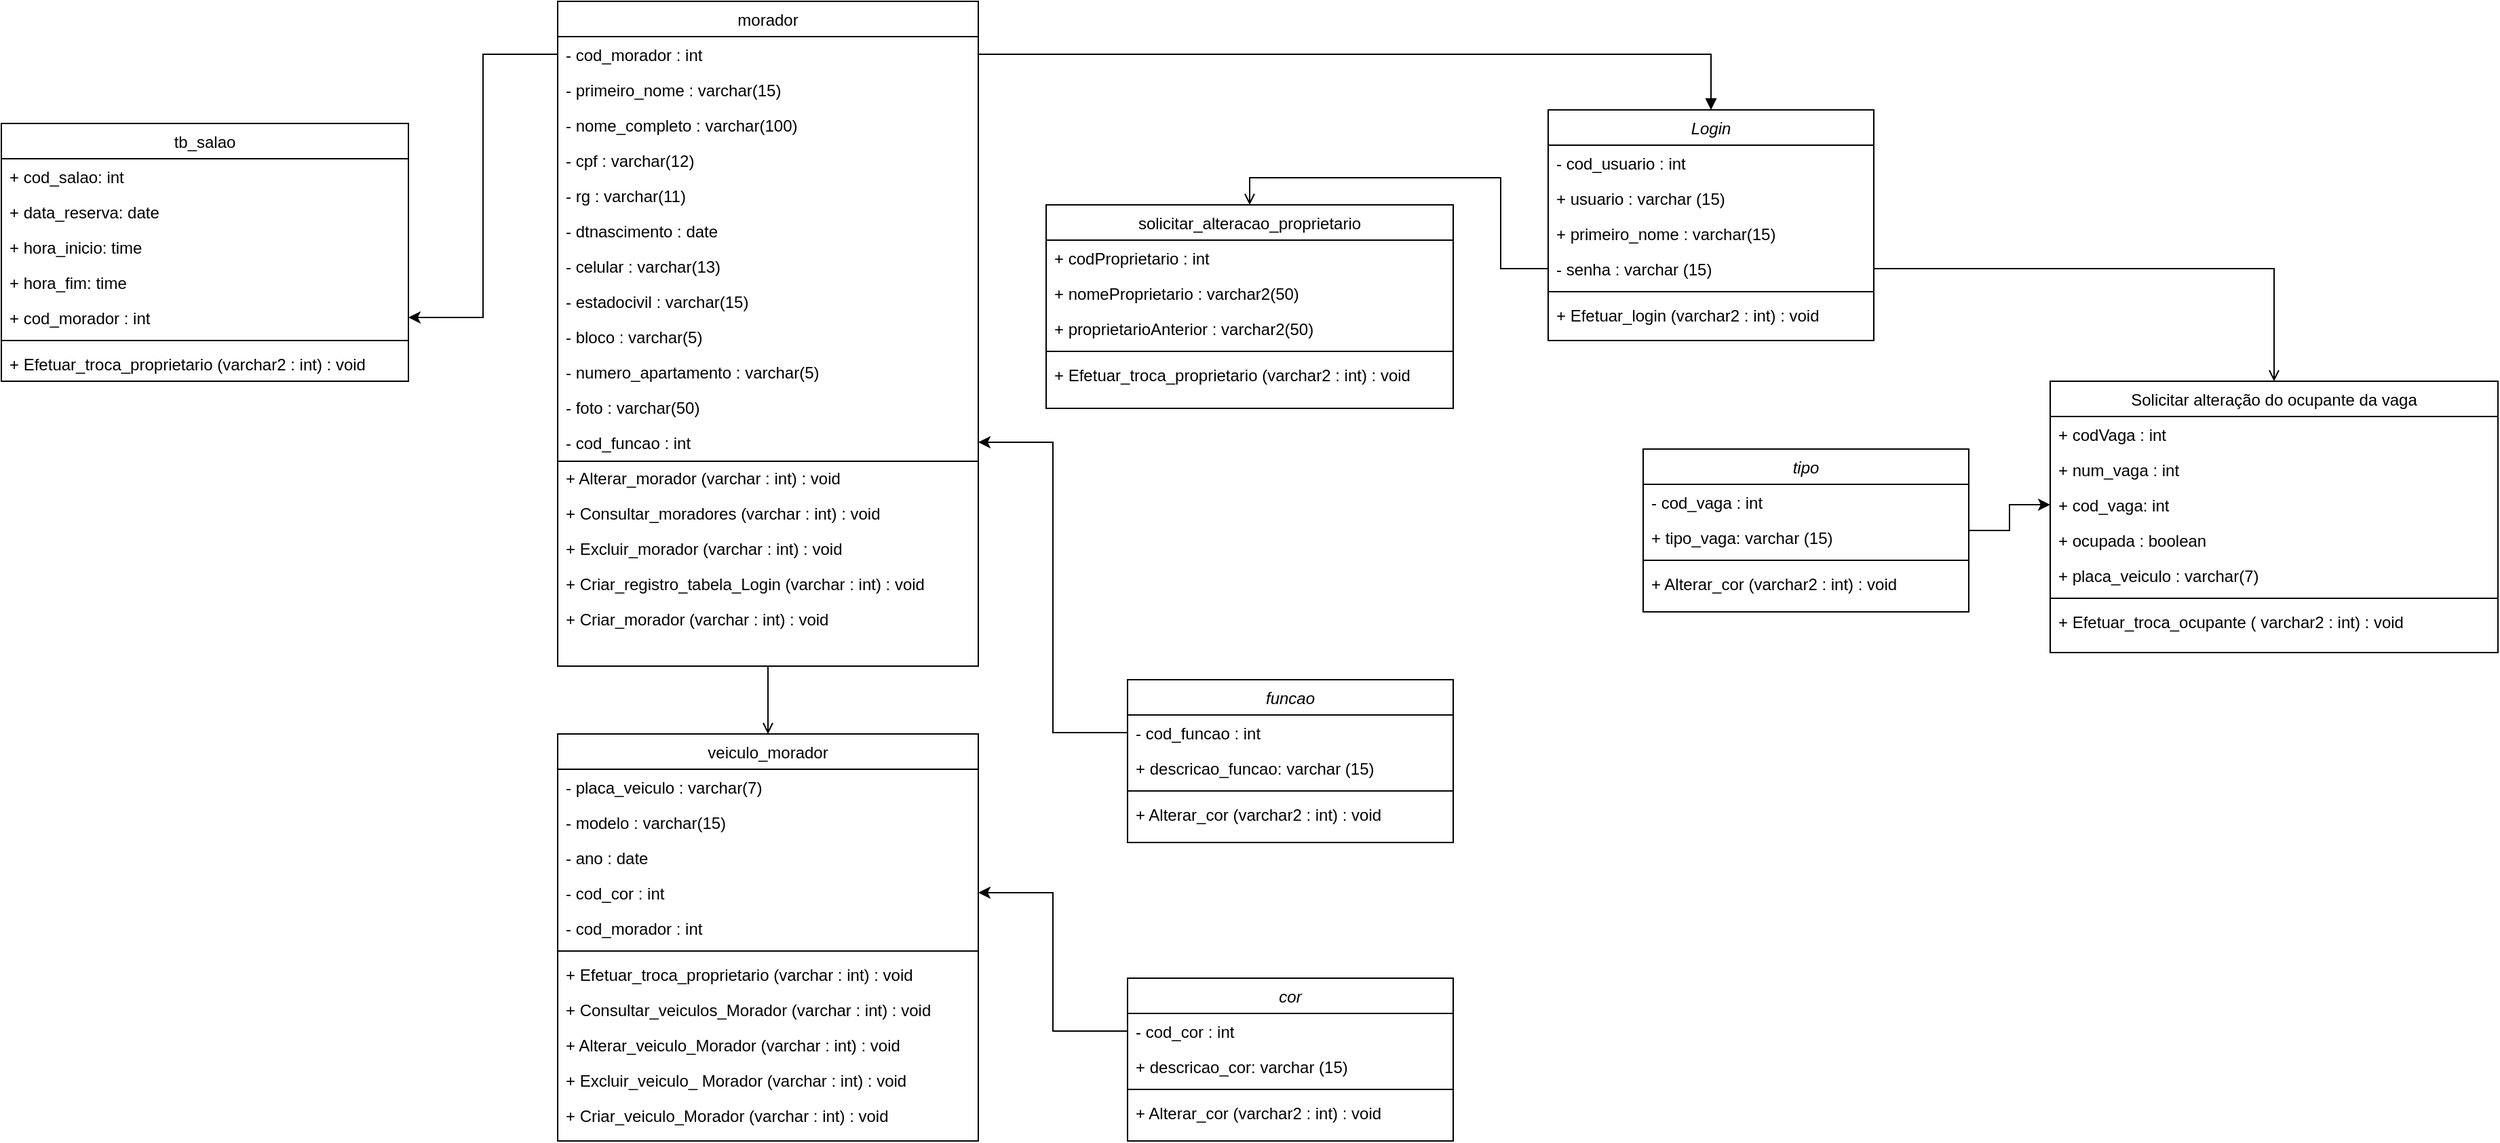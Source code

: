 <mxfile version="21.0.2" type="device"><diagram id="C5RBs43oDa-KdzZeNtuy" name="Page-1"><mxGraphModel dx="2261" dy="764" grid="1" gridSize="10" guides="1" tooltips="1" connect="1" arrows="1" fold="1" page="1" pageScale="1" pageWidth="827" pageHeight="1169" math="0" shadow="0"><root><mxCell id="WIyWlLk6GJQsqaUBKTNV-0"/><mxCell id="WIyWlLk6GJQsqaUBKTNV-1" parent="WIyWlLk6GJQsqaUBKTNV-0"/><mxCell id="zkfFHV4jXpPFQw0GAbJ--0" value="Login" style="swimlane;fontStyle=2;align=center;verticalAlign=top;childLayout=stackLayout;horizontal=1;startSize=26;horizontalStack=0;resizeParent=1;resizeLast=0;collapsible=1;marginBottom=0;rounded=0;shadow=0;strokeWidth=1;" parent="WIyWlLk6GJQsqaUBKTNV-1" vertex="1"><mxGeometry x="400" y="110" width="240" height="170" as="geometry"><mxRectangle x="230" y="140" width="160" height="26" as="alternateBounds"/></mxGeometry></mxCell><mxCell id="zkfFHV4jXpPFQw0GAbJ--1" value="- cod_usuario : int" style="text;align=left;verticalAlign=top;spacingLeft=4;spacingRight=4;overflow=hidden;rotatable=0;points=[[0,0.5],[1,0.5]];portConstraint=eastwest;" parent="zkfFHV4jXpPFQw0GAbJ--0" vertex="1"><mxGeometry y="26" width="240" height="26" as="geometry"/></mxCell><mxCell id="LRQuGb5j_xA6_B6WfYQf-48" value="+ usuario : varchar (15)" style="text;align=left;verticalAlign=top;spacingLeft=4;spacingRight=4;overflow=hidden;rotatable=0;points=[[0,0.5],[1,0.5]];portConstraint=eastwest;" parent="zkfFHV4jXpPFQw0GAbJ--0" vertex="1"><mxGeometry y="52" width="240" height="26" as="geometry"/></mxCell><mxCell id="6pDLGhUqXUG5PRyKiHte-0" value="+ primeiro_nome : varchar(15)" style="text;align=left;verticalAlign=top;spacingLeft=4;spacingRight=4;overflow=hidden;rotatable=0;points=[[0,0.5],[1,0.5]];portConstraint=eastwest;" parent="zkfFHV4jXpPFQw0GAbJ--0" vertex="1"><mxGeometry y="78" width="240" height="26" as="geometry"/></mxCell><mxCell id="zkfFHV4jXpPFQw0GAbJ--2" value="- senha : varchar (15)" style="text;align=left;verticalAlign=top;spacingLeft=4;spacingRight=4;overflow=hidden;rotatable=0;points=[[0,0.5],[1,0.5]];portConstraint=eastwest;rounded=0;shadow=0;html=0;" parent="zkfFHV4jXpPFQw0GAbJ--0" vertex="1"><mxGeometry y="104" width="240" height="26" as="geometry"/></mxCell><mxCell id="zkfFHV4jXpPFQw0GAbJ--4" value="" style="line;html=1;strokeWidth=1;align=left;verticalAlign=middle;spacingTop=-1;spacingLeft=3;spacingRight=3;rotatable=0;labelPosition=right;points=[];portConstraint=eastwest;" parent="zkfFHV4jXpPFQw0GAbJ--0" vertex="1"><mxGeometry y="130" width="240" height="8" as="geometry"/></mxCell><mxCell id="zkfFHV4jXpPFQw0GAbJ--5" value="+ Efetuar_login (varchar2 : int) : void" style="text;align=left;verticalAlign=top;spacingLeft=4;spacingRight=4;overflow=hidden;rotatable=0;points=[[0,0.5],[1,0.5]];portConstraint=eastwest;" parent="zkfFHV4jXpPFQw0GAbJ--0" vertex="1"><mxGeometry y="138" width="240" height="26" as="geometry"/></mxCell><mxCell id="zkfFHV4jXpPFQw0GAbJ--6" value="solicitar_alteracao_proprietario" style="swimlane;fontStyle=0;align=center;verticalAlign=top;childLayout=stackLayout;horizontal=1;startSize=26;horizontalStack=0;resizeParent=1;resizeLast=0;collapsible=1;marginBottom=0;rounded=0;shadow=0;strokeWidth=1;" parent="WIyWlLk6GJQsqaUBKTNV-1" vertex="1"><mxGeometry x="30" y="180" width="300" height="150" as="geometry"><mxRectangle x="130" y="380" width="160" height="26" as="alternateBounds"/></mxGeometry></mxCell><mxCell id="zkfFHV4jXpPFQw0GAbJ--7" value="+ codProprietario : int " style="text;align=left;verticalAlign=top;spacingLeft=4;spacingRight=4;overflow=hidden;rotatable=0;points=[[0,0.5],[1,0.5]];portConstraint=eastwest;" parent="zkfFHV4jXpPFQw0GAbJ--6" vertex="1"><mxGeometry y="26" width="300" height="26" as="geometry"/></mxCell><mxCell id="zkfFHV4jXpPFQw0GAbJ--8" value="+ nomeProprietario : varchar2(50)" style="text;align=left;verticalAlign=top;spacingLeft=4;spacingRight=4;overflow=hidden;rotatable=0;points=[[0,0.5],[1,0.5]];portConstraint=eastwest;rounded=0;shadow=0;html=0;" parent="zkfFHV4jXpPFQw0GAbJ--6" vertex="1"><mxGeometry y="52" width="300" height="26" as="geometry"/></mxCell><mxCell id="zkfFHV4jXpPFQw0GAbJ--11" value="+ proprietarioAnterior : varchar2(50)" style="text;align=left;verticalAlign=top;spacingLeft=4;spacingRight=4;overflow=hidden;rotatable=0;points=[[0,0.5],[1,0.5]];portConstraint=eastwest;" parent="zkfFHV4jXpPFQw0GAbJ--6" vertex="1"><mxGeometry y="78" width="300" height="26" as="geometry"/></mxCell><mxCell id="zkfFHV4jXpPFQw0GAbJ--9" value="" style="line;html=1;strokeWidth=1;align=left;verticalAlign=middle;spacingTop=-1;spacingLeft=3;spacingRight=3;rotatable=0;labelPosition=right;points=[];portConstraint=eastwest;" parent="zkfFHV4jXpPFQw0GAbJ--6" vertex="1"><mxGeometry y="104" width="300" height="8" as="geometry"/></mxCell><mxCell id="zkfFHV4jXpPFQw0GAbJ--10" value="+ Efetuar_troca_proprietario (varchar2 : int) : void" style="text;align=left;verticalAlign=top;spacingLeft=4;spacingRight=4;overflow=hidden;rotatable=0;points=[[0,0.5],[1,0.5]];portConstraint=eastwest;fontStyle=0" parent="zkfFHV4jXpPFQw0GAbJ--6" vertex="1"><mxGeometry y="112" width="300" height="26" as="geometry"/></mxCell><mxCell id="LRQuGb5j_xA6_B6WfYQf-61" style="edgeStyle=orthogonalEdgeStyle;rounded=0;orthogonalLoop=1;jettySize=auto;html=1;exitX=0.5;exitY=1;exitDx=0;exitDy=0;entryX=0.5;entryY=0;entryDx=0;entryDy=0;endArrow=open;endFill=0;" parent="WIyWlLk6GJQsqaUBKTNV-1" source="zkfFHV4jXpPFQw0GAbJ--13" target="LRQuGb5j_xA6_B6WfYQf-49" edge="1"><mxGeometry relative="1" as="geometry"/></mxCell><mxCell id="zkfFHV4jXpPFQw0GAbJ--13" value="morador" style="swimlane;fontStyle=0;align=center;verticalAlign=top;childLayout=stackLayout;horizontal=1;startSize=26;horizontalStack=0;resizeParent=1;resizeLast=0;collapsible=1;marginBottom=0;rounded=0;shadow=0;strokeWidth=1;" parent="WIyWlLk6GJQsqaUBKTNV-1" vertex="1"><mxGeometry x="-330" y="30" width="310" height="490" as="geometry"><mxRectangle x="340" y="380" width="170" height="26" as="alternateBounds"/></mxGeometry></mxCell><mxCell id="zkfFHV4jXpPFQw0GAbJ--14" value="- cod_morador : int" style="text;align=left;verticalAlign=top;spacingLeft=4;spacingRight=4;overflow=hidden;rotatable=0;points=[[0,0.5],[1,0.5]];portConstraint=eastwest;" parent="zkfFHV4jXpPFQw0GAbJ--13" vertex="1"><mxGeometry y="26" width="310" height="26" as="geometry"/></mxCell><mxCell id="LRQuGb5j_xA6_B6WfYQf-16" value="- primeiro_nome : varchar(15)" style="text;align=left;verticalAlign=top;spacingLeft=4;spacingRight=4;overflow=hidden;rotatable=0;points=[[0,0.5],[1,0.5]];portConstraint=eastwest;" parent="zkfFHV4jXpPFQw0GAbJ--13" vertex="1"><mxGeometry y="52" width="310" height="26" as="geometry"/></mxCell><mxCell id="LRQuGb5j_xA6_B6WfYQf-15" value="- nome_completo : varchar(100)" style="text;align=left;verticalAlign=top;spacingLeft=4;spacingRight=4;overflow=hidden;rotatable=0;points=[[0,0.5],[1,0.5]];portConstraint=eastwest;" parent="zkfFHV4jXpPFQw0GAbJ--13" vertex="1"><mxGeometry y="78" width="310" height="26" as="geometry"/></mxCell><mxCell id="LRQuGb5j_xA6_B6WfYQf-18" value="- cpf : varchar(12)" style="text;align=left;verticalAlign=top;spacingLeft=4;spacingRight=4;overflow=hidden;rotatable=0;points=[[0,0.5],[1,0.5]];portConstraint=eastwest;" parent="zkfFHV4jXpPFQw0GAbJ--13" vertex="1"><mxGeometry y="104" width="310" height="26" as="geometry"/></mxCell><mxCell id="LRQuGb5j_xA6_B6WfYQf-19" value="- rg : varchar(11)" style="text;align=left;verticalAlign=top;spacingLeft=4;spacingRight=4;overflow=hidden;rotatable=0;points=[[0,0.5],[1,0.5]];portConstraint=eastwest;" parent="zkfFHV4jXpPFQw0GAbJ--13" vertex="1"><mxGeometry y="130" width="310" height="26" as="geometry"/></mxCell><mxCell id="LRQuGb5j_xA6_B6WfYQf-20" value="- dtnascimento : date" style="text;align=left;verticalAlign=top;spacingLeft=4;spacingRight=4;overflow=hidden;rotatable=0;points=[[0,0.5],[1,0.5]];portConstraint=eastwest;" parent="zkfFHV4jXpPFQw0GAbJ--13" vertex="1"><mxGeometry y="156" width="310" height="26" as="geometry"/></mxCell><mxCell id="LRQuGb5j_xA6_B6WfYQf-21" value="- celular : varchar(13)" style="text;align=left;verticalAlign=top;spacingLeft=4;spacingRight=4;overflow=hidden;rotatable=0;points=[[0,0.5],[1,0.5]];portConstraint=eastwest;" parent="zkfFHV4jXpPFQw0GAbJ--13" vertex="1"><mxGeometry y="182" width="310" height="26" as="geometry"/></mxCell><mxCell id="LRQuGb5j_xA6_B6WfYQf-22" value="- estadocivil : varchar(15)" style="text;align=left;verticalAlign=top;spacingLeft=4;spacingRight=4;overflow=hidden;rotatable=0;points=[[0,0.5],[1,0.5]];portConstraint=eastwest;" parent="zkfFHV4jXpPFQw0GAbJ--13" vertex="1"><mxGeometry y="208" width="310" height="26" as="geometry"/></mxCell><mxCell id="LRQuGb5j_xA6_B6WfYQf-23" value="- bloco : varchar(5)" style="text;align=left;verticalAlign=top;spacingLeft=4;spacingRight=4;overflow=hidden;rotatable=0;points=[[0,0.5],[1,0.5]];portConstraint=eastwest;" parent="zkfFHV4jXpPFQw0GAbJ--13" vertex="1"><mxGeometry y="234" width="310" height="26" as="geometry"/></mxCell><mxCell id="LRQuGb5j_xA6_B6WfYQf-37" value="- numero_apartamento : varchar(5)" style="text;align=left;verticalAlign=top;spacingLeft=4;spacingRight=4;overflow=hidden;rotatable=0;points=[[0,0.5],[1,0.5]];portConstraint=eastwest;" parent="zkfFHV4jXpPFQw0GAbJ--13" vertex="1"><mxGeometry y="260" width="310" height="26" as="geometry"/></mxCell><mxCell id="vSTy3Mm5Dxz671TIMzaY-8" value="- foto : varchar(50)" style="text;align=left;verticalAlign=top;spacingLeft=4;spacingRight=4;overflow=hidden;rotatable=0;points=[[0,0.5],[1,0.5]];portConstraint=eastwest;" parent="zkfFHV4jXpPFQw0GAbJ--13" vertex="1"><mxGeometry y="286" width="310" height="26" as="geometry"/></mxCell><mxCell id="LRQuGb5j_xA6_B6WfYQf-39" value="- cod_funcao : int" style="text;align=left;verticalAlign=top;spacingLeft=4;spacingRight=4;overflow=hidden;rotatable=0;points=[[0,0.5],[1,0.5]];portConstraint=eastwest;" parent="zkfFHV4jXpPFQw0GAbJ--13" vertex="1"><mxGeometry y="312" width="310" height="26" as="geometry"/></mxCell><mxCell id="tv9EjpVITj8enCMvXaZc-11" value="" style="endArrow=none;html=1;rounded=0;" parent="zkfFHV4jXpPFQw0GAbJ--13" edge="1"><mxGeometry width="50" height="50" relative="1" as="geometry"><mxPoint y="339" as="sourcePoint"/><mxPoint x="310" y="339" as="targetPoint"/></mxGeometry></mxCell><mxCell id="tv9EjpVITj8enCMvXaZc-14" value="+ Alterar_morador (varchar : int) : void" style="text;align=left;verticalAlign=top;spacingLeft=4;spacingRight=4;overflow=hidden;rotatable=0;points=[[0,0.5],[1,0.5]];portConstraint=eastwest;fontStyle=0" parent="zkfFHV4jXpPFQw0GAbJ--13" vertex="1"><mxGeometry y="338" width="310" height="26" as="geometry"/></mxCell><mxCell id="tv9EjpVITj8enCMvXaZc-13" value="+ Consultar_moradores (varchar : int) : void" style="text;align=left;verticalAlign=top;spacingLeft=4;spacingRight=4;overflow=hidden;rotatable=0;points=[[0,0.5],[1,0.5]];portConstraint=eastwest;fontStyle=0" parent="zkfFHV4jXpPFQw0GAbJ--13" vertex="1"><mxGeometry y="364" width="310" height="26" as="geometry"/></mxCell><mxCell id="tv9EjpVITj8enCMvXaZc-15" value="+ Excluir_morador (varchar : int) : void" style="text;align=left;verticalAlign=top;spacingLeft=4;spacingRight=4;overflow=hidden;rotatable=0;points=[[0,0.5],[1,0.5]];portConstraint=eastwest;fontStyle=0" parent="zkfFHV4jXpPFQw0GAbJ--13" vertex="1"><mxGeometry y="390" width="310" height="26" as="geometry"/></mxCell><mxCell id="tv9EjpVITj8enCMvXaZc-17" value="+ Criar_registro_tabela_Login (varchar : int) : void" style="text;align=left;verticalAlign=top;spacingLeft=4;spacingRight=4;overflow=hidden;rotatable=0;points=[[0,0.5],[1,0.5]];portConstraint=eastwest;fontStyle=0" parent="zkfFHV4jXpPFQw0GAbJ--13" vertex="1"><mxGeometry y="416" width="310" height="26" as="geometry"/></mxCell><mxCell id="tv9EjpVITj8enCMvXaZc-16" value="+ Criar_morador (varchar : int) : void" style="text;align=left;verticalAlign=top;spacingLeft=4;spacingRight=4;overflow=hidden;rotatable=0;points=[[0,0.5],[1,0.5]];portConstraint=eastwest;fontStyle=0" parent="zkfFHV4jXpPFQw0GAbJ--13" vertex="1"><mxGeometry y="442" width="310" height="26" as="geometry"/></mxCell><mxCell id="zkfFHV4jXpPFQw0GAbJ--17" value="Solicitar alteração do ocupante da vaga" style="swimlane;fontStyle=0;align=center;verticalAlign=top;childLayout=stackLayout;horizontal=1;startSize=26;horizontalStack=0;resizeParent=1;resizeLast=0;collapsible=1;marginBottom=0;rounded=0;shadow=0;strokeWidth=1;" parent="WIyWlLk6GJQsqaUBKTNV-1" vertex="1"><mxGeometry x="770" y="310" width="330" height="200" as="geometry"><mxRectangle x="550" y="140" width="160" height="26" as="alternateBounds"/></mxGeometry></mxCell><mxCell id="zkfFHV4jXpPFQw0GAbJ--18" value="+ codVaga : int" style="text;align=left;verticalAlign=top;spacingLeft=4;spacingRight=4;overflow=hidden;rotatable=0;points=[[0,0.5],[1,0.5]];portConstraint=eastwest;" parent="zkfFHV4jXpPFQw0GAbJ--17" vertex="1"><mxGeometry y="26" width="330" height="26" as="geometry"/></mxCell><mxCell id="6pDLGhUqXUG5PRyKiHte-1" value="+ num_vaga : int" style="text;align=left;verticalAlign=top;spacingLeft=4;spacingRight=4;overflow=hidden;rotatable=0;points=[[0,0.5],[1,0.5]];portConstraint=eastwest;" parent="zkfFHV4jXpPFQw0GAbJ--17" vertex="1"><mxGeometry y="52" width="330" height="26" as="geometry"/></mxCell><mxCell id="zkfFHV4jXpPFQw0GAbJ--19" value="+ cod_vaga: int" style="text;align=left;verticalAlign=top;spacingLeft=4;spacingRight=4;overflow=hidden;rotatable=0;points=[[0,0.5],[1,0.5]];portConstraint=eastwest;rounded=0;shadow=0;html=0;" parent="zkfFHV4jXpPFQw0GAbJ--17" vertex="1"><mxGeometry y="78" width="330" height="26" as="geometry"/></mxCell><mxCell id="zkfFHV4jXpPFQw0GAbJ--20" value="+ ocupada : boolean" style="text;align=left;verticalAlign=top;spacingLeft=4;spacingRight=4;overflow=hidden;rotatable=0;points=[[0,0.5],[1,0.5]];portConstraint=eastwest;rounded=0;shadow=0;html=0;" parent="zkfFHV4jXpPFQw0GAbJ--17" vertex="1"><mxGeometry y="104" width="330" height="26" as="geometry"/></mxCell><mxCell id="zkfFHV4jXpPFQw0GAbJ--21" value="+ placa_veiculo : varchar(7)" style="text;align=left;verticalAlign=top;spacingLeft=4;spacingRight=4;overflow=hidden;rotatable=0;points=[[0,0.5],[1,0.5]];portConstraint=eastwest;rounded=0;shadow=0;html=0;" parent="zkfFHV4jXpPFQw0GAbJ--17" vertex="1"><mxGeometry y="130" width="330" height="26" as="geometry"/></mxCell><mxCell id="zkfFHV4jXpPFQw0GAbJ--23" value="" style="line;html=1;strokeWidth=1;align=left;verticalAlign=middle;spacingTop=-1;spacingLeft=3;spacingRight=3;rotatable=0;labelPosition=right;points=[];portConstraint=eastwest;" parent="zkfFHV4jXpPFQw0GAbJ--17" vertex="1"><mxGeometry y="156" width="330" height="8" as="geometry"/></mxCell><mxCell id="zkfFHV4jXpPFQw0GAbJ--24" value="+ Efetuar_troca_ocupante ( varchar2 : int) : void" style="text;align=left;verticalAlign=top;spacingLeft=4;spacingRight=4;overflow=hidden;rotatable=0;points=[[0,0.5],[1,0.5]];portConstraint=eastwest;" parent="zkfFHV4jXpPFQw0GAbJ--17" vertex="1"><mxGeometry y="164" width="330" height="26" as="geometry"/></mxCell><mxCell id="LRQuGb5j_xA6_B6WfYQf-12" style="edgeStyle=orthogonalEdgeStyle;rounded=0;orthogonalLoop=1;jettySize=auto;html=1;exitX=1;exitY=0.5;exitDx=0;exitDy=0;entryX=0.5;entryY=0;entryDx=0;entryDy=0;endArrow=open;endFill=0;" parent="WIyWlLk6GJQsqaUBKTNV-1" source="zkfFHV4jXpPFQw0GAbJ--2" target="zkfFHV4jXpPFQw0GAbJ--17" edge="1"><mxGeometry relative="1" as="geometry"/></mxCell><mxCell id="LRQuGb5j_xA6_B6WfYQf-13" style="edgeStyle=orthogonalEdgeStyle;rounded=0;orthogonalLoop=1;jettySize=auto;html=1;exitX=0;exitY=0.5;exitDx=0;exitDy=0;entryX=0.5;entryY=0;entryDx=0;entryDy=0;endArrow=open;endFill=0;" parent="WIyWlLk6GJQsqaUBKTNV-1" source="zkfFHV4jXpPFQw0GAbJ--2" target="zkfFHV4jXpPFQw0GAbJ--6" edge="1"><mxGeometry relative="1" as="geometry"/></mxCell><mxCell id="LRQuGb5j_xA6_B6WfYQf-17" style="edgeStyle=orthogonalEdgeStyle;rounded=0;orthogonalLoop=1;jettySize=auto;html=1;endArrow=block;endFill=1;" parent="WIyWlLk6GJQsqaUBKTNV-1" source="zkfFHV4jXpPFQw0GAbJ--14" target="zkfFHV4jXpPFQw0GAbJ--0" edge="1"><mxGeometry relative="1" as="geometry"/></mxCell><mxCell id="LRQuGb5j_xA6_B6WfYQf-49" value="veiculo_morador" style="swimlane;fontStyle=0;align=center;verticalAlign=top;childLayout=stackLayout;horizontal=1;startSize=26;horizontalStack=0;resizeParent=1;resizeLast=0;collapsible=1;marginBottom=0;rounded=0;shadow=0;strokeWidth=1;" parent="WIyWlLk6GJQsqaUBKTNV-1" vertex="1"><mxGeometry x="-330" y="570" width="310" height="300" as="geometry"><mxRectangle x="340" y="380" width="170" height="26" as="alternateBounds"/></mxGeometry></mxCell><mxCell id="LRQuGb5j_xA6_B6WfYQf-51" value="- placa_veiculo : varchar(7)" style="text;align=left;verticalAlign=top;spacingLeft=4;spacingRight=4;overflow=hidden;rotatable=0;points=[[0,0.5],[1,0.5]];portConstraint=eastwest;" parent="LRQuGb5j_xA6_B6WfYQf-49" vertex="1"><mxGeometry y="26" width="310" height="26" as="geometry"/></mxCell><mxCell id="LRQuGb5j_xA6_B6WfYQf-52" value="- modelo : varchar(15)" style="text;align=left;verticalAlign=top;spacingLeft=4;spacingRight=4;overflow=hidden;rotatable=0;points=[[0,0.5],[1,0.5]];portConstraint=eastwest;" parent="LRQuGb5j_xA6_B6WfYQf-49" vertex="1"><mxGeometry y="52" width="310" height="26" as="geometry"/></mxCell><mxCell id="LRQuGb5j_xA6_B6WfYQf-53" value="- ano : date" style="text;align=left;verticalAlign=top;spacingLeft=4;spacingRight=4;overflow=hidden;rotatable=0;points=[[0,0.5],[1,0.5]];portConstraint=eastwest;" parent="LRQuGb5j_xA6_B6WfYQf-49" vertex="1"><mxGeometry y="78" width="310" height="26" as="geometry"/></mxCell><mxCell id="LRQuGb5j_xA6_B6WfYQf-54" value="- cod_cor : int" style="text;align=left;verticalAlign=top;spacingLeft=4;spacingRight=4;overflow=hidden;rotatable=0;points=[[0,0.5],[1,0.5]];portConstraint=eastwest;" parent="LRQuGb5j_xA6_B6WfYQf-49" vertex="1"><mxGeometry y="104" width="310" height="26" as="geometry"/></mxCell><mxCell id="LRQuGb5j_xA6_B6WfYQf-50" value="- cod_morador : int" style="text;align=left;verticalAlign=top;spacingLeft=4;spacingRight=4;overflow=hidden;rotatable=0;points=[[0,0.5],[1,0.5]];portConstraint=eastwest;" parent="LRQuGb5j_xA6_B6WfYQf-49" vertex="1"><mxGeometry y="130" width="310" height="26" as="geometry"/></mxCell><mxCell id="tv9EjpVITj8enCMvXaZc-0" value="" style="line;html=1;strokeWidth=1;align=left;verticalAlign=middle;spacingTop=-1;spacingLeft=3;spacingRight=3;rotatable=0;labelPosition=right;points=[];portConstraint=eastwest;" parent="LRQuGb5j_xA6_B6WfYQf-49" vertex="1"><mxGeometry y="156" width="310" height="8" as="geometry"/></mxCell><mxCell id="tv9EjpVITj8enCMvXaZc-2" value="+ Efetuar_troca_proprietario (varchar : int) : void" style="text;align=left;verticalAlign=top;spacingLeft=4;spacingRight=4;overflow=hidden;rotatable=0;points=[[0,0.5],[1,0.5]];portConstraint=eastwest;fontStyle=0" parent="LRQuGb5j_xA6_B6WfYQf-49" vertex="1"><mxGeometry y="164" width="310" height="26" as="geometry"/></mxCell><mxCell id="tv9EjpVITj8enCMvXaZc-5" value="+ Consultar_veiculos_Morador (varchar : int) : void" style="text;align=left;verticalAlign=top;spacingLeft=4;spacingRight=4;overflow=hidden;rotatable=0;points=[[0,0.5],[1,0.5]];portConstraint=eastwest;fontStyle=0" parent="LRQuGb5j_xA6_B6WfYQf-49" vertex="1"><mxGeometry y="190" width="310" height="26" as="geometry"/></mxCell><mxCell id="tv9EjpVITj8enCMvXaZc-6" value="+ Alterar_veiculo_Morador (varchar : int) : void" style="text;align=left;verticalAlign=top;spacingLeft=4;spacingRight=4;overflow=hidden;rotatable=0;points=[[0,0.5],[1,0.5]];portConstraint=eastwest;fontStyle=0" parent="LRQuGb5j_xA6_B6WfYQf-49" vertex="1"><mxGeometry y="216" width="310" height="26" as="geometry"/></mxCell><mxCell id="tv9EjpVITj8enCMvXaZc-7" value="+ Excluir_veiculo_ Morador (varchar : int) : void" style="text;align=left;verticalAlign=top;spacingLeft=4;spacingRight=4;overflow=hidden;rotatable=0;points=[[0,0.5],[1,0.5]];portConstraint=eastwest;fontStyle=0" parent="LRQuGb5j_xA6_B6WfYQf-49" vertex="1"><mxGeometry y="242" width="310" height="26" as="geometry"/></mxCell><mxCell id="tv9EjpVITj8enCMvXaZc-8" value="+ Criar_veiculo_Morador (varchar : int) : void" style="text;align=left;verticalAlign=top;spacingLeft=4;spacingRight=4;overflow=hidden;rotatable=0;points=[[0,0.5],[1,0.5]];portConstraint=eastwest;fontStyle=0" parent="LRQuGb5j_xA6_B6WfYQf-49" vertex="1"><mxGeometry y="268" width="310" height="26" as="geometry"/></mxCell><mxCell id="4X-bWNz-sefNNF3rUwyH-0" value="cor" style="swimlane;fontStyle=2;align=center;verticalAlign=top;childLayout=stackLayout;horizontal=1;startSize=26;horizontalStack=0;resizeParent=1;resizeLast=0;collapsible=1;marginBottom=0;rounded=0;shadow=0;strokeWidth=1;" parent="WIyWlLk6GJQsqaUBKTNV-1" vertex="1"><mxGeometry x="90" y="750" width="240" height="120" as="geometry"><mxRectangle x="230" y="140" width="160" height="26" as="alternateBounds"/></mxGeometry></mxCell><mxCell id="4X-bWNz-sefNNF3rUwyH-1" value="- cod_cor : int" style="text;align=left;verticalAlign=top;spacingLeft=4;spacingRight=4;overflow=hidden;rotatable=0;points=[[0,0.5],[1,0.5]];portConstraint=eastwest;" parent="4X-bWNz-sefNNF3rUwyH-0" vertex="1"><mxGeometry y="26" width="240" height="26" as="geometry"/></mxCell><mxCell id="4X-bWNz-sefNNF3rUwyH-2" value="+ descricao_cor: varchar (15)" style="text;align=left;verticalAlign=top;spacingLeft=4;spacingRight=4;overflow=hidden;rotatable=0;points=[[0,0.5],[1,0.5]];portConstraint=eastwest;" parent="4X-bWNz-sefNNF3rUwyH-0" vertex="1"><mxGeometry y="52" width="240" height="26" as="geometry"/></mxCell><mxCell id="4X-bWNz-sefNNF3rUwyH-5" value="" style="line;html=1;strokeWidth=1;align=left;verticalAlign=middle;spacingTop=-1;spacingLeft=3;spacingRight=3;rotatable=0;labelPosition=right;points=[];portConstraint=eastwest;" parent="4X-bWNz-sefNNF3rUwyH-0" vertex="1"><mxGeometry y="78" width="240" height="8" as="geometry"/></mxCell><mxCell id="4X-bWNz-sefNNF3rUwyH-6" value="+ Alterar_cor (varchar2 : int) : void" style="text;align=left;verticalAlign=top;spacingLeft=4;spacingRight=4;overflow=hidden;rotatable=0;points=[[0,0.5],[1,0.5]];portConstraint=eastwest;" parent="4X-bWNz-sefNNF3rUwyH-0" vertex="1"><mxGeometry y="86" width="240" height="26" as="geometry"/></mxCell><mxCell id="4X-bWNz-sefNNF3rUwyH-21" style="edgeStyle=orthogonalEdgeStyle;rounded=0;orthogonalLoop=1;jettySize=auto;html=1;entryX=0;entryY=0.5;entryDx=0;entryDy=0;" parent="WIyWlLk6GJQsqaUBKTNV-1" source="4X-bWNz-sefNNF3rUwyH-7" target="zkfFHV4jXpPFQw0GAbJ--19" edge="1"><mxGeometry relative="1" as="geometry"/></mxCell><mxCell id="4X-bWNz-sefNNF3rUwyH-7" value="tipo" style="swimlane;fontStyle=2;align=center;verticalAlign=top;childLayout=stackLayout;horizontal=1;startSize=26;horizontalStack=0;resizeParent=1;resizeLast=0;collapsible=1;marginBottom=0;rounded=0;shadow=0;strokeWidth=1;" parent="WIyWlLk6GJQsqaUBKTNV-1" vertex="1"><mxGeometry x="470" y="360" width="240" height="120" as="geometry"><mxRectangle x="230" y="140" width="160" height="26" as="alternateBounds"/></mxGeometry></mxCell><mxCell id="4X-bWNz-sefNNF3rUwyH-8" value="- cod_vaga : int" style="text;align=left;verticalAlign=top;spacingLeft=4;spacingRight=4;overflow=hidden;rotatable=0;points=[[0,0.5],[1,0.5]];portConstraint=eastwest;" parent="4X-bWNz-sefNNF3rUwyH-7" vertex="1"><mxGeometry y="26" width="240" height="26" as="geometry"/></mxCell><mxCell id="4X-bWNz-sefNNF3rUwyH-9" value="+ tipo_vaga: varchar (15)" style="text;align=left;verticalAlign=top;spacingLeft=4;spacingRight=4;overflow=hidden;rotatable=0;points=[[0,0.5],[1,0.5]];portConstraint=eastwest;" parent="4X-bWNz-sefNNF3rUwyH-7" vertex="1"><mxGeometry y="52" width="240" height="26" as="geometry"/></mxCell><mxCell id="4X-bWNz-sefNNF3rUwyH-10" value="" style="line;html=1;strokeWidth=1;align=left;verticalAlign=middle;spacingTop=-1;spacingLeft=3;spacingRight=3;rotatable=0;labelPosition=right;points=[];portConstraint=eastwest;" parent="4X-bWNz-sefNNF3rUwyH-7" vertex="1"><mxGeometry y="78" width="240" height="8" as="geometry"/></mxCell><mxCell id="4X-bWNz-sefNNF3rUwyH-11" value="+ Alterar_cor (varchar2 : int) : void" style="text;align=left;verticalAlign=top;spacingLeft=4;spacingRight=4;overflow=hidden;rotatable=0;points=[[0,0.5],[1,0.5]];portConstraint=eastwest;" parent="4X-bWNz-sefNNF3rUwyH-7" vertex="1"><mxGeometry y="86" width="240" height="26" as="geometry"/></mxCell><mxCell id="4X-bWNz-sefNNF3rUwyH-12" value="funcao" style="swimlane;fontStyle=2;align=center;verticalAlign=top;childLayout=stackLayout;horizontal=1;startSize=26;horizontalStack=0;resizeParent=1;resizeLast=0;collapsible=1;marginBottom=0;rounded=0;shadow=0;strokeWidth=1;" parent="WIyWlLk6GJQsqaUBKTNV-1" vertex="1"><mxGeometry x="90" y="530" width="240" height="120" as="geometry"><mxRectangle x="230" y="140" width="160" height="26" as="alternateBounds"/></mxGeometry></mxCell><mxCell id="4X-bWNz-sefNNF3rUwyH-13" value="- cod_funcao : int" style="text;align=left;verticalAlign=top;spacingLeft=4;spacingRight=4;overflow=hidden;rotatable=0;points=[[0,0.5],[1,0.5]];portConstraint=eastwest;" parent="4X-bWNz-sefNNF3rUwyH-12" vertex="1"><mxGeometry y="26" width="240" height="26" as="geometry"/></mxCell><mxCell id="4X-bWNz-sefNNF3rUwyH-14" value="+ descricao_funcao: varchar (15)" style="text;align=left;verticalAlign=top;spacingLeft=4;spacingRight=4;overflow=hidden;rotatable=0;points=[[0,0.5],[1,0.5]];portConstraint=eastwest;" parent="4X-bWNz-sefNNF3rUwyH-12" vertex="1"><mxGeometry y="52" width="240" height="26" as="geometry"/></mxCell><mxCell id="4X-bWNz-sefNNF3rUwyH-15" value="" style="line;html=1;strokeWidth=1;align=left;verticalAlign=middle;spacingTop=-1;spacingLeft=3;spacingRight=3;rotatable=0;labelPosition=right;points=[];portConstraint=eastwest;" parent="4X-bWNz-sefNNF3rUwyH-12" vertex="1"><mxGeometry y="78" width="240" height="8" as="geometry"/></mxCell><mxCell id="4X-bWNz-sefNNF3rUwyH-16" value="+ Alterar_cor (varchar2 : int) : void" style="text;align=left;verticalAlign=top;spacingLeft=4;spacingRight=4;overflow=hidden;rotatable=0;points=[[0,0.5],[1,0.5]];portConstraint=eastwest;" parent="4X-bWNz-sefNNF3rUwyH-12" vertex="1"><mxGeometry y="86" width="240" height="26" as="geometry"/></mxCell><mxCell id="4X-bWNz-sefNNF3rUwyH-22" style="edgeStyle=orthogonalEdgeStyle;rounded=0;orthogonalLoop=1;jettySize=auto;html=1;" parent="WIyWlLk6GJQsqaUBKTNV-1" source="4X-bWNz-sefNNF3rUwyH-1" target="LRQuGb5j_xA6_B6WfYQf-54" edge="1"><mxGeometry relative="1" as="geometry"/></mxCell><mxCell id="4X-bWNz-sefNNF3rUwyH-23" style="edgeStyle=orthogonalEdgeStyle;rounded=0;orthogonalLoop=1;jettySize=auto;html=1;" parent="WIyWlLk6GJQsqaUBKTNV-1" source="4X-bWNz-sefNNF3rUwyH-13" target="LRQuGb5j_xA6_B6WfYQf-39" edge="1"><mxGeometry relative="1" as="geometry"/></mxCell><mxCell id="ZM4CgM9eycD8EIrweWUm-0" value="tb_salao" style="swimlane;fontStyle=0;align=center;verticalAlign=top;childLayout=stackLayout;horizontal=1;startSize=26;horizontalStack=0;resizeParent=1;resizeLast=0;collapsible=1;marginBottom=0;rounded=0;shadow=0;strokeWidth=1;" vertex="1" parent="WIyWlLk6GJQsqaUBKTNV-1"><mxGeometry x="-740" y="120" width="300" height="190" as="geometry"><mxRectangle x="130" y="380" width="160" height="26" as="alternateBounds"/></mxGeometry></mxCell><mxCell id="ZM4CgM9eycD8EIrweWUm-1" value="+ cod_salao: int " style="text;align=left;verticalAlign=top;spacingLeft=4;spacingRight=4;overflow=hidden;rotatable=0;points=[[0,0.5],[1,0.5]];portConstraint=eastwest;" vertex="1" parent="ZM4CgM9eycD8EIrweWUm-0"><mxGeometry y="26" width="300" height="26" as="geometry"/></mxCell><mxCell id="ZM4CgM9eycD8EIrweWUm-2" value="+ data_reserva: date" style="text;align=left;verticalAlign=top;spacingLeft=4;spacingRight=4;overflow=hidden;rotatable=0;points=[[0,0.5],[1,0.5]];portConstraint=eastwest;rounded=0;shadow=0;html=0;" vertex="1" parent="ZM4CgM9eycD8EIrweWUm-0"><mxGeometry y="52" width="300" height="26" as="geometry"/></mxCell><mxCell id="ZM4CgM9eycD8EIrweWUm-6" value="+ hora_inicio: time" style="text;align=left;verticalAlign=top;spacingLeft=4;spacingRight=4;overflow=hidden;rotatable=0;points=[[0,0.5],[1,0.5]];portConstraint=eastwest;" vertex="1" parent="ZM4CgM9eycD8EIrweWUm-0"><mxGeometry y="78" width="300" height="26" as="geometry"/></mxCell><mxCell id="ZM4CgM9eycD8EIrweWUm-7" value="+ hora_fim: time" style="text;align=left;verticalAlign=top;spacingLeft=4;spacingRight=4;overflow=hidden;rotatable=0;points=[[0,0.5],[1,0.5]];portConstraint=eastwest;" vertex="1" parent="ZM4CgM9eycD8EIrweWUm-0"><mxGeometry y="104" width="300" height="26" as="geometry"/></mxCell><mxCell id="ZM4CgM9eycD8EIrweWUm-3" value="+ cod_morador : int" style="text;align=left;verticalAlign=top;spacingLeft=4;spacingRight=4;overflow=hidden;rotatable=0;points=[[0,0.5],[1,0.5]];portConstraint=eastwest;" vertex="1" parent="ZM4CgM9eycD8EIrweWUm-0"><mxGeometry y="130" width="300" height="26" as="geometry"/></mxCell><mxCell id="ZM4CgM9eycD8EIrweWUm-4" value="" style="line;html=1;strokeWidth=1;align=left;verticalAlign=middle;spacingTop=-1;spacingLeft=3;spacingRight=3;rotatable=0;labelPosition=right;points=[];portConstraint=eastwest;" vertex="1" parent="ZM4CgM9eycD8EIrweWUm-0"><mxGeometry y="156" width="300" height="8" as="geometry"/></mxCell><mxCell id="ZM4CgM9eycD8EIrweWUm-5" value="+ Efetuar_troca_proprietario (varchar2 : int) : void" style="text;align=left;verticalAlign=top;spacingLeft=4;spacingRight=4;overflow=hidden;rotatable=0;points=[[0,0.5],[1,0.5]];portConstraint=eastwest;fontStyle=0" vertex="1" parent="ZM4CgM9eycD8EIrweWUm-0"><mxGeometry y="164" width="300" height="26" as="geometry"/></mxCell><mxCell id="ZM4CgM9eycD8EIrweWUm-8" style="edgeStyle=orthogonalEdgeStyle;rounded=0;orthogonalLoop=1;jettySize=auto;html=1;" edge="1" parent="WIyWlLk6GJQsqaUBKTNV-1" source="zkfFHV4jXpPFQw0GAbJ--14" target="ZM4CgM9eycD8EIrweWUm-3"><mxGeometry relative="1" as="geometry"/></mxCell></root></mxGraphModel></diagram></mxfile>